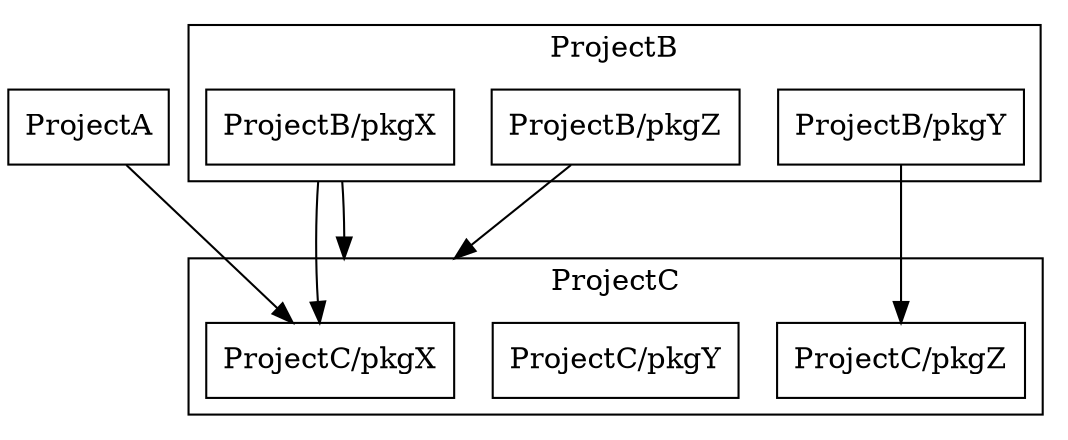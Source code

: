 digraph {
	node [shape=box];
	compound=true;
	edge [minlen=2];
	1459457741 [label="ProjectA"];
	2062426895 [label="ProjectB/pkgX"];
	2045649276 [label="ProjectB/pkgY"];
	2095982133 [label="ProjectB/pkgZ"];
	990902230 [label="ProjectC/pkgX"];
	1007679849 [label="ProjectC/pkgY"];
	957346992 [label="ProjectC/pkgZ"];
	subgraph cluster_0 {
		label = "ProjectB";
		2062426895 2045649276 2095982133;
	}
	subgraph cluster_1 {
		label = "ProjectC";
		990902230 1007679849 957346992;
	}
	1459457741 -> 990902230;
	2045649276 -> 957346992;
	2095982133 -> 990902230 [lhead=cluster_1];
	2062426895 -> 990902230 [ltail=cluster_0];
	2062426895 -> 990902230 [ltail=cluster_0 lhead=cluster_1];
}
